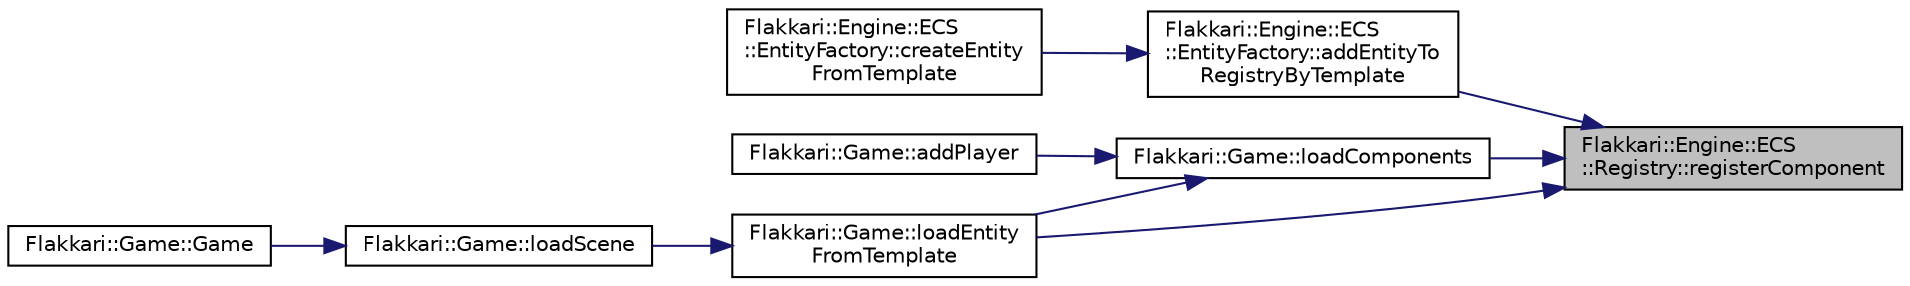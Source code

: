 digraph "Flakkari::Engine::ECS::Registry::registerComponent"
{
 // LATEX_PDF_SIZE
  edge [fontname="Helvetica",fontsize="10",labelfontname="Helvetica",labelfontsize="10"];
  node [fontname="Helvetica",fontsize="10",shape=record];
  rankdir="RL";
  Node1 [label="Flakkari::Engine::ECS\l::Registry::registerComponent",height=0.2,width=0.4,color="black", fillcolor="grey75", style="filled", fontcolor="black",tooltip="Get the component from an entity."];
  Node1 -> Node2 [dir="back",color="midnightblue",fontsize="10",style="solid",fontname="Helvetica"];
  Node2 [label="Flakkari::Engine::ECS\l::EntityFactory::addEntityTo\lRegistryByTemplate",height=0.2,width=0.4,color="black", fillcolor="white", style="filled",URL="$d3/d98/classFlakkari_1_1Engine_1_1ECS_1_1EntityFactory.html#a4ef7e640b553808e122d472ac398b7a4",tooltip="Add an entity to the registry based on a template JSON."];
  Node2 -> Node3 [dir="back",color="midnightblue",fontsize="10",style="solid",fontname="Helvetica"];
  Node3 [label="Flakkari::Engine::ECS\l::EntityFactory::createEntity\lFromTemplate",height=0.2,width=0.4,color="black", fillcolor="white", style="filled",URL="$d3/d98/classFlakkari_1_1Engine_1_1ECS_1_1EntityFactory.html#a1b6cf7ea39daee851762408513f269cd",tooltip="Create a Entity From Template object based on a template JSON."];
  Node1 -> Node4 [dir="back",color="midnightblue",fontsize="10",style="solid",fontname="Helvetica"];
  Node4 [label="Flakkari::Game::loadComponents",height=0.2,width=0.4,color="black", fillcolor="white", style="filled",URL="$dd/ddd/classFlakkari_1_1Game.html#a58ec493f758d629370dfc28c4e198ba7",tooltip="Add all the components of the game to the registry."];
  Node4 -> Node5 [dir="back",color="midnightblue",fontsize="10",style="solid",fontname="Helvetica"];
  Node5 [label="Flakkari::Game::addPlayer",height=0.2,width=0.4,color="black", fillcolor="white", style="filled",URL="$dd/ddd/classFlakkari_1_1Game.html#af6c26cbc78463602195197dc3709ce08",tooltip="Add a player to the game instance."];
  Node4 -> Node6 [dir="back",color="midnightblue",fontsize="10",style="solid",fontname="Helvetica"];
  Node6 [label="Flakkari::Game::loadEntity\lFromTemplate",height=0.2,width=0.4,color="black", fillcolor="white", style="filled",URL="$dd/ddd/classFlakkari_1_1Game.html#ac0966a3949d5f7067a1a1767980508b1",tooltip="Add all the entities of the game to the registry."];
  Node6 -> Node7 [dir="back",color="midnightblue",fontsize="10",style="solid",fontname="Helvetica"];
  Node7 [label="Flakkari::Game::loadScene",height=0.2,width=0.4,color="black", fillcolor="white", style="filled",URL="$dd/ddd/classFlakkari_1_1Game.html#a7a922284fb3aadc37fcac64724508db0",tooltip="Load a scene from the game."];
  Node7 -> Node8 [dir="back",color="midnightblue",fontsize="10",style="solid",fontname="Helvetica"];
  Node8 [label="Flakkari::Game::Game",height=0.2,width=0.4,color="black", fillcolor="white", style="filled",URL="$dd/ddd/classFlakkari_1_1Game.html#af903c4e86315c6c0f3e339476c7e155c",tooltip="Construct a new Game object and load the config file of the game."];
  Node1 -> Node6 [dir="back",color="midnightblue",fontsize="10",style="solid",fontname="Helvetica"];
}
